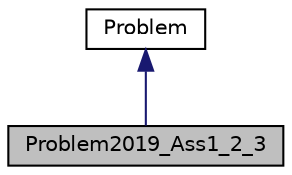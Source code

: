 digraph "Problem2019_Ass1_2_3"
{
  edge [fontname="Helvetica",fontsize="10",labelfontname="Helvetica",labelfontsize="10"];
  node [fontname="Helvetica",fontsize="10",shape=record];
  Node1 [label="Problem2019_Ass1_2_3",height=0.2,width=0.4,color="black", fillcolor="grey75", style="filled", fontcolor="black"];
  Node2 -> Node1 [dir="back",color="midnightblue",fontsize="10",style="solid",fontname="Helvetica"];
  Node2 [label="Problem",height=0.2,width=0.4,color="black", fillcolor="white", style="filled",URL="$structProblem.html",tooltip="Problem Interface to setup different problems. "];
}
